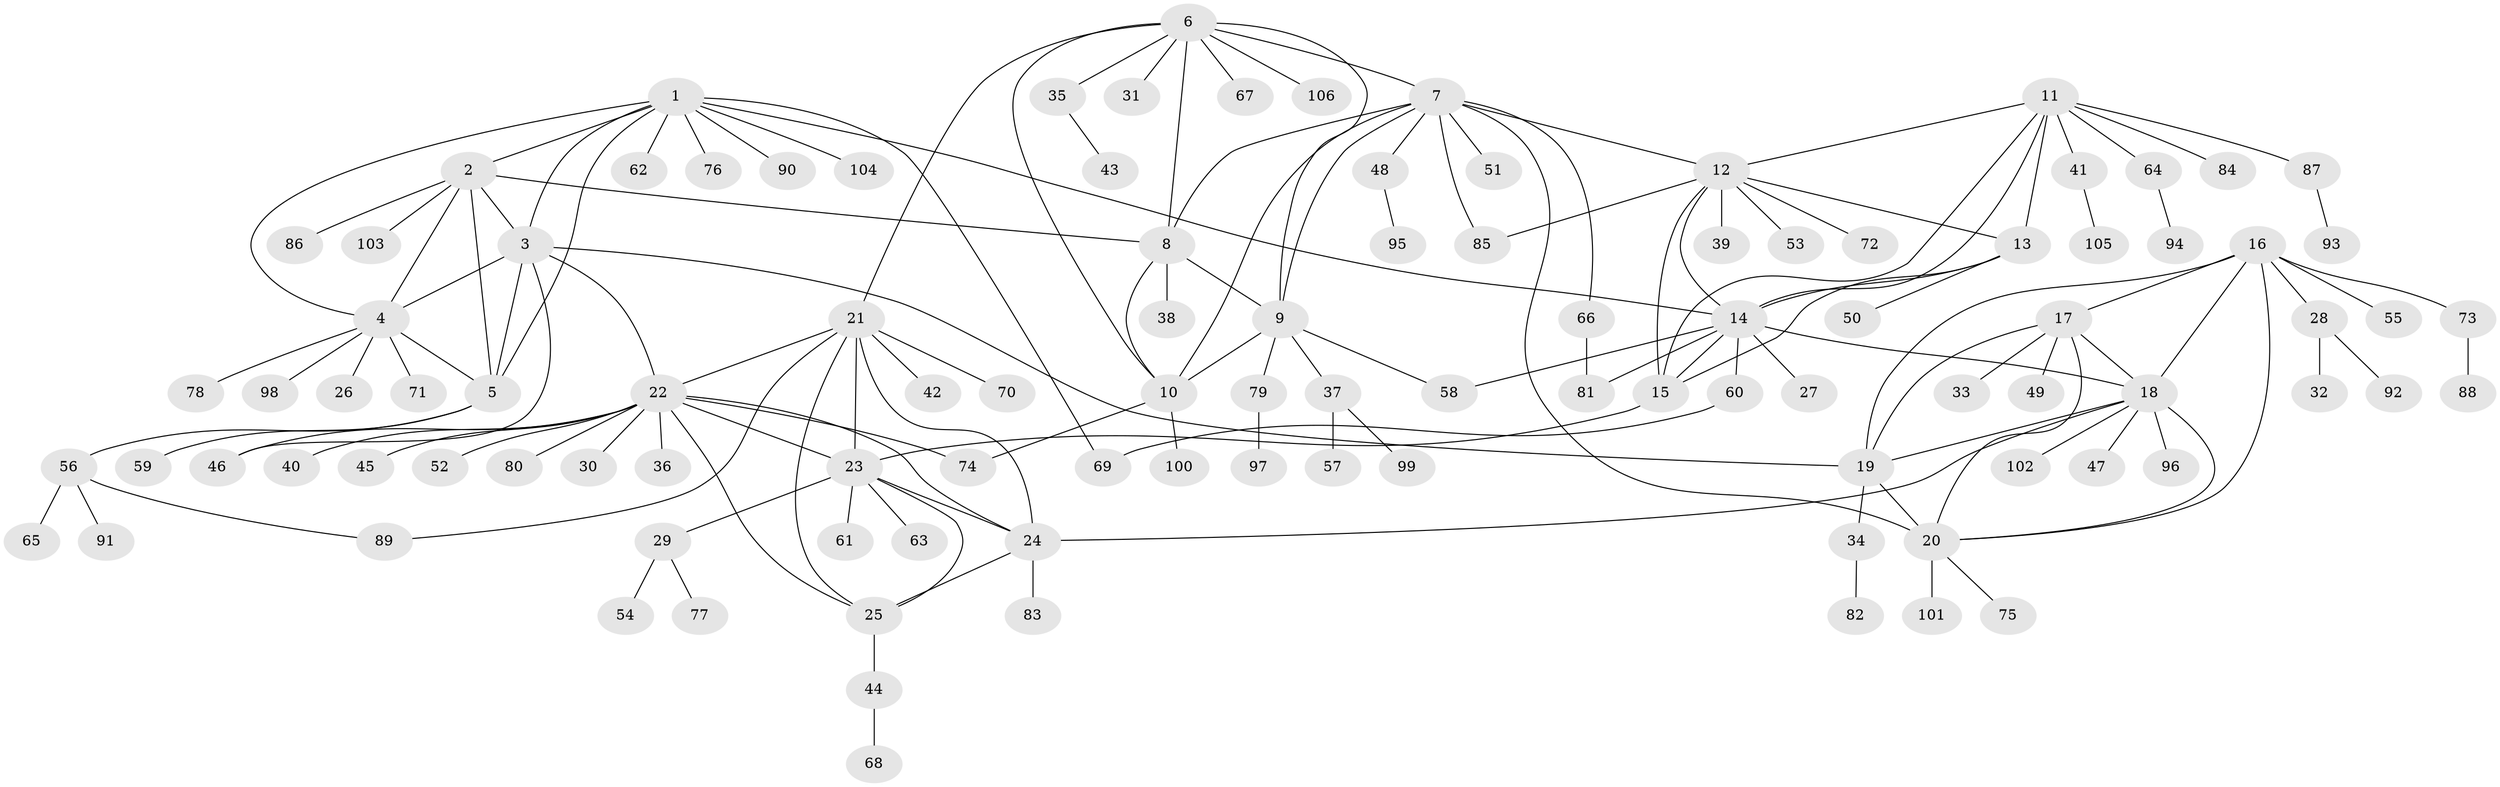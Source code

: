 // coarse degree distribution, {4: 0.09375, 7: 0.0625, 3: 0.09375, 1: 0.46875, 5: 0.125, 10: 0.03125, 2: 0.0625, 6: 0.0625}
// Generated by graph-tools (version 1.1) at 2025/37/03/04/25 23:37:51]
// undirected, 106 vertices, 148 edges
graph export_dot {
  node [color=gray90,style=filled];
  1;
  2;
  3;
  4;
  5;
  6;
  7;
  8;
  9;
  10;
  11;
  12;
  13;
  14;
  15;
  16;
  17;
  18;
  19;
  20;
  21;
  22;
  23;
  24;
  25;
  26;
  27;
  28;
  29;
  30;
  31;
  32;
  33;
  34;
  35;
  36;
  37;
  38;
  39;
  40;
  41;
  42;
  43;
  44;
  45;
  46;
  47;
  48;
  49;
  50;
  51;
  52;
  53;
  54;
  55;
  56;
  57;
  58;
  59;
  60;
  61;
  62;
  63;
  64;
  65;
  66;
  67;
  68;
  69;
  70;
  71;
  72;
  73;
  74;
  75;
  76;
  77;
  78;
  79;
  80;
  81;
  82;
  83;
  84;
  85;
  86;
  87;
  88;
  89;
  90;
  91;
  92;
  93;
  94;
  95;
  96;
  97;
  98;
  99;
  100;
  101;
  102;
  103;
  104;
  105;
  106;
  1 -- 2;
  1 -- 3;
  1 -- 4;
  1 -- 5;
  1 -- 14;
  1 -- 62;
  1 -- 69;
  1 -- 76;
  1 -- 90;
  1 -- 104;
  2 -- 3;
  2 -- 4;
  2 -- 5;
  2 -- 8;
  2 -- 86;
  2 -- 103;
  3 -- 4;
  3 -- 5;
  3 -- 19;
  3 -- 22;
  3 -- 46;
  4 -- 5;
  4 -- 26;
  4 -- 71;
  4 -- 78;
  4 -- 98;
  5 -- 56;
  5 -- 59;
  6 -- 7;
  6 -- 8;
  6 -- 9;
  6 -- 10;
  6 -- 21;
  6 -- 31;
  6 -- 35;
  6 -- 67;
  6 -- 106;
  7 -- 8;
  7 -- 9;
  7 -- 10;
  7 -- 12;
  7 -- 20;
  7 -- 48;
  7 -- 51;
  7 -- 66;
  7 -- 85;
  8 -- 9;
  8 -- 10;
  8 -- 38;
  9 -- 10;
  9 -- 37;
  9 -- 58;
  9 -- 79;
  10 -- 74;
  10 -- 100;
  11 -- 12;
  11 -- 13;
  11 -- 14;
  11 -- 15;
  11 -- 41;
  11 -- 64;
  11 -- 84;
  11 -- 87;
  12 -- 13;
  12 -- 14;
  12 -- 15;
  12 -- 39;
  12 -- 53;
  12 -- 72;
  12 -- 85;
  13 -- 14;
  13 -- 15;
  13 -- 50;
  14 -- 15;
  14 -- 18;
  14 -- 27;
  14 -- 58;
  14 -- 60;
  14 -- 81;
  15 -- 23;
  16 -- 17;
  16 -- 18;
  16 -- 19;
  16 -- 20;
  16 -- 28;
  16 -- 55;
  16 -- 73;
  17 -- 18;
  17 -- 19;
  17 -- 20;
  17 -- 33;
  17 -- 49;
  18 -- 19;
  18 -- 20;
  18 -- 24;
  18 -- 47;
  18 -- 96;
  18 -- 102;
  19 -- 20;
  19 -- 34;
  20 -- 75;
  20 -- 101;
  21 -- 22;
  21 -- 23;
  21 -- 24;
  21 -- 25;
  21 -- 42;
  21 -- 70;
  21 -- 89;
  22 -- 23;
  22 -- 24;
  22 -- 25;
  22 -- 30;
  22 -- 36;
  22 -- 40;
  22 -- 45;
  22 -- 46;
  22 -- 52;
  22 -- 74;
  22 -- 80;
  23 -- 24;
  23 -- 25;
  23 -- 29;
  23 -- 61;
  23 -- 63;
  24 -- 25;
  24 -- 83;
  25 -- 44;
  28 -- 32;
  28 -- 92;
  29 -- 54;
  29 -- 77;
  34 -- 82;
  35 -- 43;
  37 -- 57;
  37 -- 99;
  41 -- 105;
  44 -- 68;
  48 -- 95;
  56 -- 65;
  56 -- 89;
  56 -- 91;
  60 -- 69;
  64 -- 94;
  66 -- 81;
  73 -- 88;
  79 -- 97;
  87 -- 93;
}
